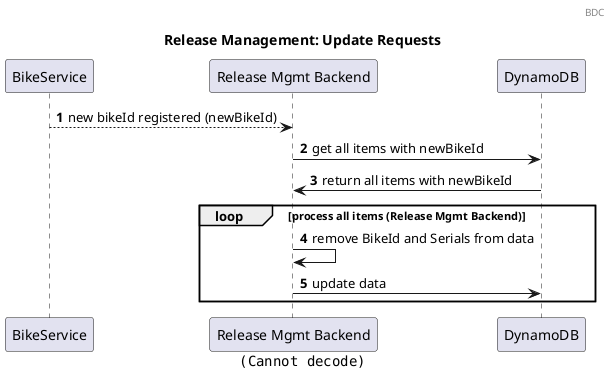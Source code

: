 @startuml

header
BDC
endheader
footer
<img:includes/footer.png>
endfooter
title Release Management: Update Requests

skinparam Shadowing false
autonumber

"BikeService" --> "Release Mgmt Backend": new bikeId registered (newBikeId)
"Release Mgmt Backend" -> "DynamoDB": get all items with newBikeId
"DynamoDB" -> "Release Mgmt Backend": return all items with newBikeId

loop process all items (Release Mgmt Backend)
    "Release Mgmt Backend" -> "Release Mgmt Backend": remove BikeId and Serials from data
    "Release Mgmt Backend" -> "DynamoDB": update data
end

@enduml